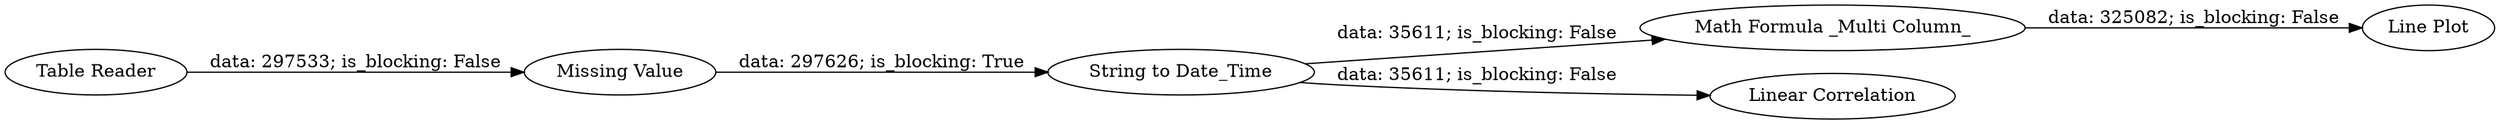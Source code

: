 digraph {
	"-3448023026582025871_6" [label="Math Formula _Multi Column_"]
	"-3448023026582025871_3" [label="Linear Correlation"]
	"-3448023026582025871_1" [label="Table Reader"]
	"-3448023026582025871_2" [label="Missing Value"]
	"-3448023026582025871_5" [label="Line Plot"]
	"-3448023026582025871_4" [label="String to Date_Time"]
	"-3448023026582025871_1" -> "-3448023026582025871_2" [label="data: 297533; is_blocking: False"]
	"-3448023026582025871_4" -> "-3448023026582025871_6" [label="data: 35611; is_blocking: False"]
	"-3448023026582025871_2" -> "-3448023026582025871_4" [label="data: 297626; is_blocking: True"]
	"-3448023026582025871_4" -> "-3448023026582025871_3" [label="data: 35611; is_blocking: False"]
	"-3448023026582025871_6" -> "-3448023026582025871_5" [label="data: 325082; is_blocking: False"]
	rankdir=LR
}
